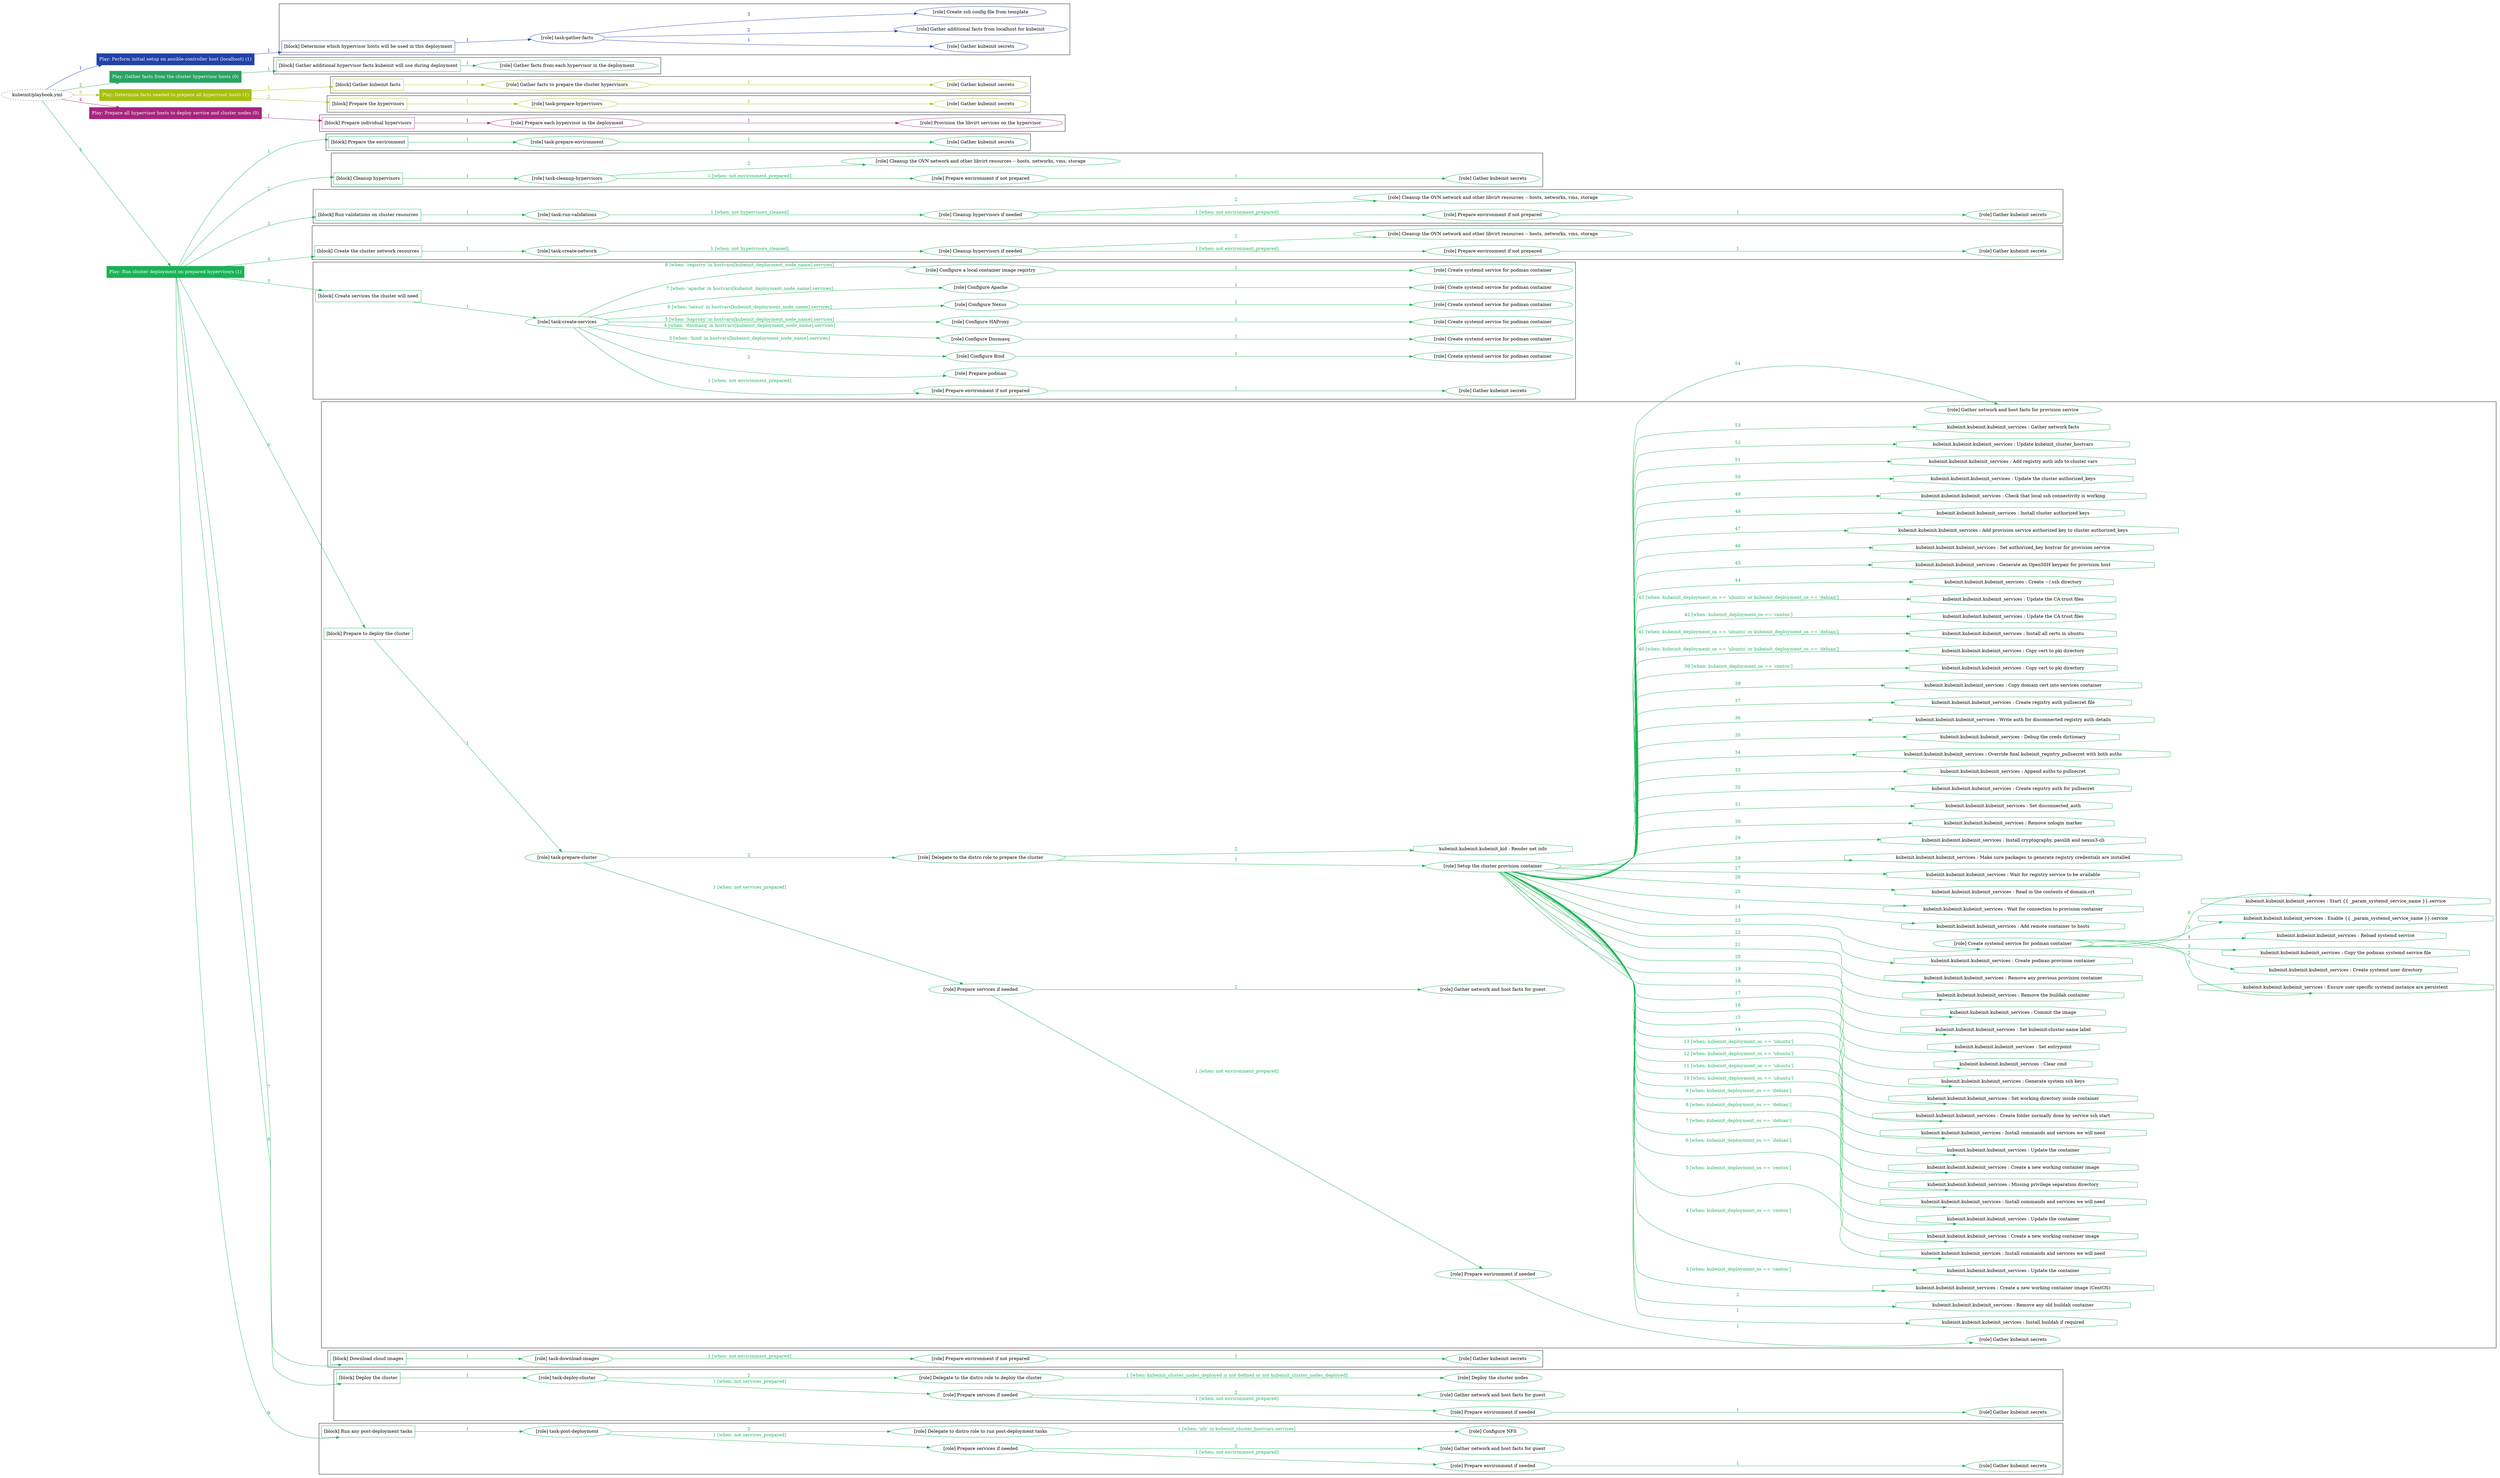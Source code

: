 digraph {
	graph [concentrate=true ordering=in rankdir=LR ratio=fill]
	edge [esep=5 sep=10]
	"kubeinit/playbook.yml" [URL="/home/runner/work/kubeinit/kubeinit/kubeinit/playbook.yml" id=playbook_18348b8c style=dotted]
	"kubeinit/playbook.yml" -> play_79f86028 [label="1 " color="#2242aa" fontcolor="#2242aa" id=edge_1b491563 labeltooltip="1 " tooltip="1 "]
	subgraph "Play: Perform initial setup on ansible-controller host (localhost) (1)" {
		play_79f86028 [label="Play: Perform initial setup on ansible-controller host (localhost) (1)" URL="/home/runner/work/kubeinit/kubeinit/kubeinit/playbook.yml" color="#2242aa" fontcolor="#ffffff" id=play_79f86028 shape=box style=filled tooltip=localhost]
		play_79f86028 -> block_c1b39274 [label=1 color="#2242aa" fontcolor="#2242aa" id=edge_611d6fa2 labeltooltip=1 tooltip=1]
		subgraph cluster_block_c1b39274 {
			block_c1b39274 [label="[block] Determine which hypervisor hosts will be used in this deployment" URL="/home/runner/work/kubeinit/kubeinit/kubeinit/playbook.yml" color="#2242aa" id=block_c1b39274 labeltooltip="Determine which hypervisor hosts will be used in this deployment" shape=box tooltip="Determine which hypervisor hosts will be used in this deployment"]
			block_c1b39274 -> role_ae30a9fe [label="1 " color="#2242aa" fontcolor="#2242aa" id=edge_f299986a labeltooltip="1 " tooltip="1 "]
			subgraph "task-gather-facts" {
				role_ae30a9fe [label="[role] task-gather-facts" URL="/home/runner/work/kubeinit/kubeinit/kubeinit/playbook.yml" color="#2242aa" id=role_ae30a9fe tooltip="task-gather-facts"]
				role_ae30a9fe -> role_54dad6fa [label="1 " color="#2242aa" fontcolor="#2242aa" id=edge_c1237159 labeltooltip="1 " tooltip="1 "]
				subgraph "Gather kubeinit secrets" {
					role_54dad6fa [label="[role] Gather kubeinit secrets" URL="/home/runner/.ansible/collections/ansible_collections/kubeinit/kubeinit/roles/kubeinit_prepare/tasks/build_hypervisors_group.yml" color="#2242aa" id=role_54dad6fa tooltip="Gather kubeinit secrets"]
				}
				role_ae30a9fe -> role_08b4a844 [label="2 " color="#2242aa" fontcolor="#2242aa" id=edge_cd7fb3e5 labeltooltip="2 " tooltip="2 "]
				subgraph "Gather additional facts from localhost for kubeinit" {
					role_08b4a844 [label="[role] Gather additional facts from localhost for kubeinit" URL="/home/runner/.ansible/collections/ansible_collections/kubeinit/kubeinit/roles/kubeinit_prepare/tasks/build_hypervisors_group.yml" color="#2242aa" id=role_08b4a844 tooltip="Gather additional facts from localhost for kubeinit"]
				}
				role_ae30a9fe -> role_e75253f2 [label="3 " color="#2242aa" fontcolor="#2242aa" id=edge_c3d036d1 labeltooltip="3 " tooltip="3 "]
				subgraph "Create ssh config file from template" {
					role_e75253f2 [label="[role] Create ssh config file from template" URL="/home/runner/.ansible/collections/ansible_collections/kubeinit/kubeinit/roles/kubeinit_prepare/tasks/build_hypervisors_group.yml" color="#2242aa" id=role_e75253f2 tooltip="Create ssh config file from template"]
				}
			}
		}
	}
	"kubeinit/playbook.yml" -> play_db574140 [label="2 " color="#2aa264" fontcolor="#2aa264" id=edge_cc64c570 labeltooltip="2 " tooltip="2 "]
	subgraph "Play: Gather facts from the cluster hypervisor hosts (0)" {
		play_db574140 [label="Play: Gather facts from the cluster hypervisor hosts (0)" URL="/home/runner/work/kubeinit/kubeinit/kubeinit/playbook.yml" color="#2aa264" fontcolor="#ffffff" id=play_db574140 shape=box style=filled tooltip="Play: Gather facts from the cluster hypervisor hosts (0)"]
		play_db574140 -> block_c66add74 [label=1 color="#2aa264" fontcolor="#2aa264" id=edge_1e9f8424 labeltooltip=1 tooltip=1]
		subgraph cluster_block_c66add74 {
			block_c66add74 [label="[block] Gather additional hypervisor facts kubeinit will use during deployment" URL="/home/runner/work/kubeinit/kubeinit/kubeinit/playbook.yml" color="#2aa264" id=block_c66add74 labeltooltip="Gather additional hypervisor facts kubeinit will use during deployment" shape=box tooltip="Gather additional hypervisor facts kubeinit will use during deployment"]
			block_c66add74 -> role_909bbb0c [label="1 " color="#2aa264" fontcolor="#2aa264" id=edge_2b87e719 labeltooltip="1 " tooltip="1 "]
			subgraph "Gather facts from each hypervisor in the deployment" {
				role_909bbb0c [label="[role] Gather facts from each hypervisor in the deployment" URL="/home/runner/work/kubeinit/kubeinit/kubeinit/playbook.yml" color="#2aa264" id=role_909bbb0c tooltip="Gather facts from each hypervisor in the deployment"]
			}
		}
	}
	"kubeinit/playbook.yml" -> play_5a8e3bb0 [label="3 " color="#a7c00c" fontcolor="#a7c00c" id=edge_bacad8db labeltooltip="3 " tooltip="3 "]
	subgraph "Play: Determine facts needed to prepare all hypervisor hosts (1)" {
		play_5a8e3bb0 [label="Play: Determine facts needed to prepare all hypervisor hosts (1)" URL="/home/runner/work/kubeinit/kubeinit/kubeinit/playbook.yml" color="#a7c00c" fontcolor="#ffffff" id=play_5a8e3bb0 shape=box style=filled tooltip=localhost]
		play_5a8e3bb0 -> block_fa80211e [label=1 color="#a7c00c" fontcolor="#a7c00c" id=edge_b99452ba labeltooltip=1 tooltip=1]
		subgraph cluster_block_fa80211e {
			block_fa80211e [label="[block] Gather kubeinit facts" URL="/home/runner/work/kubeinit/kubeinit/kubeinit/playbook.yml" color="#a7c00c" id=block_fa80211e labeltooltip="Gather kubeinit facts" shape=box tooltip="Gather kubeinit facts"]
			block_fa80211e -> role_058e7884 [label="1 " color="#a7c00c" fontcolor="#a7c00c" id=edge_66b7e35a labeltooltip="1 " tooltip="1 "]
			subgraph "Gather facts to prepare the cluster hypervisors" {
				role_058e7884 [label="[role] Gather facts to prepare the cluster hypervisors" URL="/home/runner/work/kubeinit/kubeinit/kubeinit/playbook.yml" color="#a7c00c" id=role_058e7884 tooltip="Gather facts to prepare the cluster hypervisors"]
				role_058e7884 -> role_6ff3bb5a [label="1 " color="#a7c00c" fontcolor="#a7c00c" id=edge_8a54864c labeltooltip="1 " tooltip="1 "]
				subgraph "Gather kubeinit secrets" {
					role_6ff3bb5a [label="[role] Gather kubeinit secrets" URL="/home/runner/.ansible/collections/ansible_collections/kubeinit/kubeinit/roles/kubeinit_prepare/tasks/gather_kubeinit_facts.yml" color="#a7c00c" id=role_6ff3bb5a tooltip="Gather kubeinit secrets"]
				}
			}
		}
		play_5a8e3bb0 -> block_59dd3a3b [label=2 color="#a7c00c" fontcolor="#a7c00c" id=edge_b396ccda labeltooltip=2 tooltip=2]
		subgraph cluster_block_59dd3a3b {
			block_59dd3a3b [label="[block] Prepare the hypervisors" URL="/home/runner/work/kubeinit/kubeinit/kubeinit/playbook.yml" color="#a7c00c" id=block_59dd3a3b labeltooltip="Prepare the hypervisors" shape=box tooltip="Prepare the hypervisors"]
			block_59dd3a3b -> role_348721e5 [label="1 " color="#a7c00c" fontcolor="#a7c00c" id=edge_8a221f31 labeltooltip="1 " tooltip="1 "]
			subgraph "task-prepare-hypervisors" {
				role_348721e5 [label="[role] task-prepare-hypervisors" URL="/home/runner/work/kubeinit/kubeinit/kubeinit/playbook.yml" color="#a7c00c" id=role_348721e5 tooltip="task-prepare-hypervisors"]
				role_348721e5 -> role_62202720 [label="1 " color="#a7c00c" fontcolor="#a7c00c" id=edge_6a2de062 labeltooltip="1 " tooltip="1 "]
				subgraph "Gather kubeinit secrets" {
					role_62202720 [label="[role] Gather kubeinit secrets" URL="/home/runner/.ansible/collections/ansible_collections/kubeinit/kubeinit/roles/kubeinit_prepare/tasks/gather_kubeinit_facts.yml" color="#a7c00c" id=role_62202720 tooltip="Gather kubeinit secrets"]
				}
			}
		}
	}
	"kubeinit/playbook.yml" -> play_15231d66 [label="4 " color="#a7257d" fontcolor="#a7257d" id=edge_46447705 labeltooltip="4 " tooltip="4 "]
	subgraph "Play: Prepare all hypervisor hosts to deploy service and cluster nodes (0)" {
		play_15231d66 [label="Play: Prepare all hypervisor hosts to deploy service and cluster nodes (0)" URL="/home/runner/work/kubeinit/kubeinit/kubeinit/playbook.yml" color="#a7257d" fontcolor="#ffffff" id=play_15231d66 shape=box style=filled tooltip="Play: Prepare all hypervisor hosts to deploy service and cluster nodes (0)"]
		play_15231d66 -> block_ec389866 [label=1 color="#a7257d" fontcolor="#a7257d" id=edge_9e629c0e labeltooltip=1 tooltip=1]
		subgraph cluster_block_ec389866 {
			block_ec389866 [label="[block] Prepare individual hypervisors" URL="/home/runner/work/kubeinit/kubeinit/kubeinit/playbook.yml" color="#a7257d" id=block_ec389866 labeltooltip="Prepare individual hypervisors" shape=box tooltip="Prepare individual hypervisors"]
			block_ec389866 -> role_c790111d [label="1 " color="#a7257d" fontcolor="#a7257d" id=edge_1a383c92 labeltooltip="1 " tooltip="1 "]
			subgraph "Prepare each hypervisor in the deployment" {
				role_c790111d [label="[role] Prepare each hypervisor in the deployment" URL="/home/runner/work/kubeinit/kubeinit/kubeinit/playbook.yml" color="#a7257d" id=role_c790111d tooltip="Prepare each hypervisor in the deployment"]
				role_c790111d -> role_af934f92 [label="1 " color="#a7257d" fontcolor="#a7257d" id=edge_36ed5387 labeltooltip="1 " tooltip="1 "]
				subgraph "Provision the libvirt services on the hypervisor" {
					role_af934f92 [label="[role] Provision the libvirt services on the hypervisor" URL="/home/runner/.ansible/collections/ansible_collections/kubeinit/kubeinit/roles/kubeinit_prepare/tasks/prepare_hypervisor.yml" color="#a7257d" id=role_af934f92 tooltip="Provision the libvirt services on the hypervisor"]
				}
			}
		}
	}
	"kubeinit/playbook.yml" -> play_18ef0c46 [label="5 " color="#19b355" fontcolor="#19b355" id=edge_d354d25e labeltooltip="5 " tooltip="5 "]
	subgraph "Play: Run cluster deployment on prepared hypervisors (1)" {
		play_18ef0c46 [label="Play: Run cluster deployment on prepared hypervisors (1)" URL="/home/runner/work/kubeinit/kubeinit/kubeinit/playbook.yml" color="#19b355" fontcolor="#ffffff" id=play_18ef0c46 shape=box style=filled tooltip=localhost]
		play_18ef0c46 -> block_8b811663 [label=1 color="#19b355" fontcolor="#19b355" id=edge_5eab706f labeltooltip=1 tooltip=1]
		subgraph cluster_block_8b811663 {
			block_8b811663 [label="[block] Prepare the environment" URL="/home/runner/work/kubeinit/kubeinit/kubeinit/playbook.yml" color="#19b355" id=block_8b811663 labeltooltip="Prepare the environment" shape=box tooltip="Prepare the environment"]
			block_8b811663 -> role_660a8204 [label="1 " color="#19b355" fontcolor="#19b355" id=edge_2bceddaa labeltooltip="1 " tooltip="1 "]
			subgraph "task-prepare-environment" {
				role_660a8204 [label="[role] task-prepare-environment" URL="/home/runner/work/kubeinit/kubeinit/kubeinit/playbook.yml" color="#19b355" id=role_660a8204 tooltip="task-prepare-environment"]
				role_660a8204 -> role_94155169 [label="1 " color="#19b355" fontcolor="#19b355" id=edge_f5d50595 labeltooltip="1 " tooltip="1 "]
				subgraph "Gather kubeinit secrets" {
					role_94155169 [label="[role] Gather kubeinit secrets" URL="/home/runner/.ansible/collections/ansible_collections/kubeinit/kubeinit/roles/kubeinit_prepare/tasks/gather_kubeinit_facts.yml" color="#19b355" id=role_94155169 tooltip="Gather kubeinit secrets"]
				}
			}
		}
		play_18ef0c46 -> block_4f4c3885 [label=2 color="#19b355" fontcolor="#19b355" id=edge_b1e4ffdd labeltooltip=2 tooltip=2]
		subgraph cluster_block_4f4c3885 {
			block_4f4c3885 [label="[block] Cleanup hypervisors" URL="/home/runner/work/kubeinit/kubeinit/kubeinit/playbook.yml" color="#19b355" id=block_4f4c3885 labeltooltip="Cleanup hypervisors" shape=box tooltip="Cleanup hypervisors"]
			block_4f4c3885 -> role_6a699d68 [label="1 " color="#19b355" fontcolor="#19b355" id=edge_ca037c69 labeltooltip="1 " tooltip="1 "]
			subgraph "task-cleanup-hypervisors" {
				role_6a699d68 [label="[role] task-cleanup-hypervisors" URL="/home/runner/work/kubeinit/kubeinit/kubeinit/playbook.yml" color="#19b355" id=role_6a699d68 tooltip="task-cleanup-hypervisors"]
				role_6a699d68 -> role_10a2fe0f [label="1 [when: not environment_prepared]" color="#19b355" fontcolor="#19b355" id=edge_720fddfe labeltooltip="1 [when: not environment_prepared]" tooltip="1 [when: not environment_prepared]"]
				subgraph "Prepare environment if not prepared" {
					role_10a2fe0f [label="[role] Prepare environment if not prepared" URL="/home/runner/.ansible/collections/ansible_collections/kubeinit/kubeinit/roles/kubeinit_prepare/tasks/cleanup_hypervisors.yml" color="#19b355" id=role_10a2fe0f tooltip="Prepare environment if not prepared"]
					role_10a2fe0f -> role_82c53aa7 [label="1 " color="#19b355" fontcolor="#19b355" id=edge_e2435cc7 labeltooltip="1 " tooltip="1 "]
					subgraph "Gather kubeinit secrets" {
						role_82c53aa7 [label="[role] Gather kubeinit secrets" URL="/home/runner/.ansible/collections/ansible_collections/kubeinit/kubeinit/roles/kubeinit_prepare/tasks/gather_kubeinit_facts.yml" color="#19b355" id=role_82c53aa7 tooltip="Gather kubeinit secrets"]
					}
				}
				role_6a699d68 -> role_4f21d84a [label="2 " color="#19b355" fontcolor="#19b355" id=edge_c9e85cb0 labeltooltip="2 " tooltip="2 "]
				subgraph "Cleanup the OVN network and other libvirt resources -- hosts, networks, vms, storage" {
					role_4f21d84a [label="[role] Cleanup the OVN network and other libvirt resources -- hosts, networks, vms, storage" URL="/home/runner/.ansible/collections/ansible_collections/kubeinit/kubeinit/roles/kubeinit_prepare/tasks/cleanup_hypervisors.yml" color="#19b355" id=role_4f21d84a tooltip="Cleanup the OVN network and other libvirt resources -- hosts, networks, vms, storage"]
				}
			}
		}
		play_18ef0c46 -> block_abd58996 [label=3 color="#19b355" fontcolor="#19b355" id=edge_e60eb929 labeltooltip=3 tooltip=3]
		subgraph cluster_block_abd58996 {
			block_abd58996 [label="[block] Run validations on cluster resources" URL="/home/runner/work/kubeinit/kubeinit/kubeinit/playbook.yml" color="#19b355" id=block_abd58996 labeltooltip="Run validations on cluster resources" shape=box tooltip="Run validations on cluster resources"]
			block_abd58996 -> role_83dd8ffc [label="1 " color="#19b355" fontcolor="#19b355" id=edge_dec97c39 labeltooltip="1 " tooltip="1 "]
			subgraph "task-run-validations" {
				role_83dd8ffc [label="[role] task-run-validations" URL="/home/runner/work/kubeinit/kubeinit/kubeinit/playbook.yml" color="#19b355" id=role_83dd8ffc tooltip="task-run-validations"]
				role_83dd8ffc -> role_705176bd [label="1 [when: not hypervisors_cleaned]" color="#19b355" fontcolor="#19b355" id=edge_f85630b3 labeltooltip="1 [when: not hypervisors_cleaned]" tooltip="1 [when: not hypervisors_cleaned]"]
				subgraph "Cleanup hypervisors if needed" {
					role_705176bd [label="[role] Cleanup hypervisors if needed" URL="/home/runner/.ansible/collections/ansible_collections/kubeinit/kubeinit/roles/kubeinit_validations/tasks/main.yml" color="#19b355" id=role_705176bd tooltip="Cleanup hypervisors if needed"]
					role_705176bd -> role_f5c4d929 [label="1 [when: not environment_prepared]" color="#19b355" fontcolor="#19b355" id=edge_be1170ae labeltooltip="1 [when: not environment_prepared]" tooltip="1 [when: not environment_prepared]"]
					subgraph "Prepare environment if not prepared" {
						role_f5c4d929 [label="[role] Prepare environment if not prepared" URL="/home/runner/.ansible/collections/ansible_collections/kubeinit/kubeinit/roles/kubeinit_prepare/tasks/cleanup_hypervisors.yml" color="#19b355" id=role_f5c4d929 tooltip="Prepare environment if not prepared"]
						role_f5c4d929 -> role_8a440bbf [label="1 " color="#19b355" fontcolor="#19b355" id=edge_2ec34f5c labeltooltip="1 " tooltip="1 "]
						subgraph "Gather kubeinit secrets" {
							role_8a440bbf [label="[role] Gather kubeinit secrets" URL="/home/runner/.ansible/collections/ansible_collections/kubeinit/kubeinit/roles/kubeinit_prepare/tasks/gather_kubeinit_facts.yml" color="#19b355" id=role_8a440bbf tooltip="Gather kubeinit secrets"]
						}
					}
					role_705176bd -> role_e18ef577 [label="2 " color="#19b355" fontcolor="#19b355" id=edge_e4fa47d4 labeltooltip="2 " tooltip="2 "]
					subgraph "Cleanup the OVN network and other libvirt resources -- hosts, networks, vms, storage" {
						role_e18ef577 [label="[role] Cleanup the OVN network and other libvirt resources -- hosts, networks, vms, storage" URL="/home/runner/.ansible/collections/ansible_collections/kubeinit/kubeinit/roles/kubeinit_prepare/tasks/cleanup_hypervisors.yml" color="#19b355" id=role_e18ef577 tooltip="Cleanup the OVN network and other libvirt resources -- hosts, networks, vms, storage"]
					}
				}
			}
		}
		play_18ef0c46 -> block_f65435d8 [label=4 color="#19b355" fontcolor="#19b355" id=edge_83af56ea labeltooltip=4 tooltip=4]
		subgraph cluster_block_f65435d8 {
			block_f65435d8 [label="[block] Create the cluster network resources" URL="/home/runner/work/kubeinit/kubeinit/kubeinit/playbook.yml" color="#19b355" id=block_f65435d8 labeltooltip="Create the cluster network resources" shape=box tooltip="Create the cluster network resources"]
			block_f65435d8 -> role_229ec396 [label="1 " color="#19b355" fontcolor="#19b355" id=edge_e2613dd4 labeltooltip="1 " tooltip="1 "]
			subgraph "task-create-network" {
				role_229ec396 [label="[role] task-create-network" URL="/home/runner/work/kubeinit/kubeinit/kubeinit/playbook.yml" color="#19b355" id=role_229ec396 tooltip="task-create-network"]
				role_229ec396 -> role_7cf7500d [label="1 [when: not hypervisors_cleaned]" color="#19b355" fontcolor="#19b355" id=edge_b9724f93 labeltooltip="1 [when: not hypervisors_cleaned]" tooltip="1 [when: not hypervisors_cleaned]"]
				subgraph "Cleanup hypervisors if needed" {
					role_7cf7500d [label="[role] Cleanup hypervisors if needed" URL="/home/runner/.ansible/collections/ansible_collections/kubeinit/kubeinit/roles/kubeinit_libvirt/tasks/create_network.yml" color="#19b355" id=role_7cf7500d tooltip="Cleanup hypervisors if needed"]
					role_7cf7500d -> role_60c00cf7 [label="1 [when: not environment_prepared]" color="#19b355" fontcolor="#19b355" id=edge_000d35d8 labeltooltip="1 [when: not environment_prepared]" tooltip="1 [when: not environment_prepared]"]
					subgraph "Prepare environment if not prepared" {
						role_60c00cf7 [label="[role] Prepare environment if not prepared" URL="/home/runner/.ansible/collections/ansible_collections/kubeinit/kubeinit/roles/kubeinit_prepare/tasks/cleanup_hypervisors.yml" color="#19b355" id=role_60c00cf7 tooltip="Prepare environment if not prepared"]
						role_60c00cf7 -> role_37a276d3 [label="1 " color="#19b355" fontcolor="#19b355" id=edge_71509bb8 labeltooltip="1 " tooltip="1 "]
						subgraph "Gather kubeinit secrets" {
							role_37a276d3 [label="[role] Gather kubeinit secrets" URL="/home/runner/.ansible/collections/ansible_collections/kubeinit/kubeinit/roles/kubeinit_prepare/tasks/gather_kubeinit_facts.yml" color="#19b355" id=role_37a276d3 tooltip="Gather kubeinit secrets"]
						}
					}
					role_7cf7500d -> role_4637e960 [label="2 " color="#19b355" fontcolor="#19b355" id=edge_733c585e labeltooltip="2 " tooltip="2 "]
					subgraph "Cleanup the OVN network and other libvirt resources -- hosts, networks, vms, storage" {
						role_4637e960 [label="[role] Cleanup the OVN network and other libvirt resources -- hosts, networks, vms, storage" URL="/home/runner/.ansible/collections/ansible_collections/kubeinit/kubeinit/roles/kubeinit_prepare/tasks/cleanup_hypervisors.yml" color="#19b355" id=role_4637e960 tooltip="Cleanup the OVN network and other libvirt resources -- hosts, networks, vms, storage"]
					}
				}
			}
		}
		play_18ef0c46 -> block_0a280fbe [label=5 color="#19b355" fontcolor="#19b355" id=edge_5ba87a08 labeltooltip=5 tooltip=5]
		subgraph cluster_block_0a280fbe {
			block_0a280fbe [label="[block] Create services the cluster will need" URL="/home/runner/work/kubeinit/kubeinit/kubeinit/playbook.yml" color="#19b355" id=block_0a280fbe labeltooltip="Create services the cluster will need" shape=box tooltip="Create services the cluster will need"]
			block_0a280fbe -> role_1b3f8aa1 [label="1 " color="#19b355" fontcolor="#19b355" id=edge_d5f28a3e labeltooltip="1 " tooltip="1 "]
			subgraph "task-create-services" {
				role_1b3f8aa1 [label="[role] task-create-services" URL="/home/runner/work/kubeinit/kubeinit/kubeinit/playbook.yml" color="#19b355" id=role_1b3f8aa1 tooltip="task-create-services"]
				role_1b3f8aa1 -> role_a5e9e97a [label="1 [when: not environment_prepared]" color="#19b355" fontcolor="#19b355" id=edge_d97eefbf labeltooltip="1 [when: not environment_prepared]" tooltip="1 [when: not environment_prepared]"]
				subgraph "Prepare environment if not prepared" {
					role_a5e9e97a [label="[role] Prepare environment if not prepared" URL="/home/runner/.ansible/collections/ansible_collections/kubeinit/kubeinit/roles/kubeinit_services/tasks/main.yml" color="#19b355" id=role_a5e9e97a tooltip="Prepare environment if not prepared"]
					role_a5e9e97a -> role_ffb58295 [label="1 " color="#19b355" fontcolor="#19b355" id=edge_1f82cae5 labeltooltip="1 " tooltip="1 "]
					subgraph "Gather kubeinit secrets" {
						role_ffb58295 [label="[role] Gather kubeinit secrets" URL="/home/runner/.ansible/collections/ansible_collections/kubeinit/kubeinit/roles/kubeinit_prepare/tasks/gather_kubeinit_facts.yml" color="#19b355" id=role_ffb58295 tooltip="Gather kubeinit secrets"]
					}
				}
				role_1b3f8aa1 -> role_d0f40e9b [label="2 " color="#19b355" fontcolor="#19b355" id=edge_28eb09a5 labeltooltip="2 " tooltip="2 "]
				subgraph "Prepare podman" {
					role_d0f40e9b [label="[role] Prepare podman" URL="/home/runner/.ansible/collections/ansible_collections/kubeinit/kubeinit/roles/kubeinit_services/tasks/00_create_service_pod.yml" color="#19b355" id=role_d0f40e9b tooltip="Prepare podman"]
				}
				role_1b3f8aa1 -> role_4bbe8aa6 [label="3 [when: 'bind' in hostvars[kubeinit_deployment_node_name].services]" color="#19b355" fontcolor="#19b355" id=edge_f4b13f5b labeltooltip="3 [when: 'bind' in hostvars[kubeinit_deployment_node_name].services]" tooltip="3 [when: 'bind' in hostvars[kubeinit_deployment_node_name].services]"]
				subgraph "Configure Bind" {
					role_4bbe8aa6 [label="[role] Configure Bind" URL="/home/runner/.ansible/collections/ansible_collections/kubeinit/kubeinit/roles/kubeinit_services/tasks/start_services_containers.yml" color="#19b355" id=role_4bbe8aa6 tooltip="Configure Bind"]
					role_4bbe8aa6 -> role_d6bb7628 [label="1 " color="#19b355" fontcolor="#19b355" id=edge_e64041e2 labeltooltip="1 " tooltip="1 "]
					subgraph "Create systemd service for podman container" {
						role_d6bb7628 [label="[role] Create systemd service for podman container" URL="/home/runner/.ansible/collections/ansible_collections/kubeinit/kubeinit/roles/kubeinit_bind/tasks/main.yml" color="#19b355" id=role_d6bb7628 tooltip="Create systemd service for podman container"]
					}
				}
				role_1b3f8aa1 -> role_7b3bf5ef [label="4 [when: 'dnsmasq' in hostvars[kubeinit_deployment_node_name].services]" color="#19b355" fontcolor="#19b355" id=edge_ec18f1f9 labeltooltip="4 [when: 'dnsmasq' in hostvars[kubeinit_deployment_node_name].services]" tooltip="4 [when: 'dnsmasq' in hostvars[kubeinit_deployment_node_name].services]"]
				subgraph "Configure Dnsmasq" {
					role_7b3bf5ef [label="[role] Configure Dnsmasq" URL="/home/runner/.ansible/collections/ansible_collections/kubeinit/kubeinit/roles/kubeinit_services/tasks/start_services_containers.yml" color="#19b355" id=role_7b3bf5ef tooltip="Configure Dnsmasq"]
					role_7b3bf5ef -> role_aaf09ebd [label="1 " color="#19b355" fontcolor="#19b355" id=edge_0be017c3 labeltooltip="1 " tooltip="1 "]
					subgraph "Create systemd service for podman container" {
						role_aaf09ebd [label="[role] Create systemd service for podman container" URL="/home/runner/.ansible/collections/ansible_collections/kubeinit/kubeinit/roles/kubeinit_dnsmasq/tasks/main.yml" color="#19b355" id=role_aaf09ebd tooltip="Create systemd service for podman container"]
					}
				}
				role_1b3f8aa1 -> role_1ddfd0da [label="5 [when: 'haproxy' in hostvars[kubeinit_deployment_node_name].services]" color="#19b355" fontcolor="#19b355" id=edge_94a90dce labeltooltip="5 [when: 'haproxy' in hostvars[kubeinit_deployment_node_name].services]" tooltip="5 [when: 'haproxy' in hostvars[kubeinit_deployment_node_name].services]"]
				subgraph "Configure HAProxy" {
					role_1ddfd0da [label="[role] Configure HAProxy" URL="/home/runner/.ansible/collections/ansible_collections/kubeinit/kubeinit/roles/kubeinit_services/tasks/start_services_containers.yml" color="#19b355" id=role_1ddfd0da tooltip="Configure HAProxy"]
					role_1ddfd0da -> role_2050f4cc [label="1 " color="#19b355" fontcolor="#19b355" id=edge_3057e0c2 labeltooltip="1 " tooltip="1 "]
					subgraph "Create systemd service for podman container" {
						role_2050f4cc [label="[role] Create systemd service for podman container" URL="/home/runner/.ansible/collections/ansible_collections/kubeinit/kubeinit/roles/kubeinit_haproxy/tasks/main.yml" color="#19b355" id=role_2050f4cc tooltip="Create systemd service for podman container"]
					}
				}
				role_1b3f8aa1 -> role_886bb42b [label="6 [when: 'nexus' in hostvars[kubeinit_deployment_node_name].services]" color="#19b355" fontcolor="#19b355" id=edge_39e4b333 labeltooltip="6 [when: 'nexus' in hostvars[kubeinit_deployment_node_name].services]" tooltip="6 [when: 'nexus' in hostvars[kubeinit_deployment_node_name].services]"]
				subgraph "Configure Nexus" {
					role_886bb42b [label="[role] Configure Nexus" URL="/home/runner/.ansible/collections/ansible_collections/kubeinit/kubeinit/roles/kubeinit_services/tasks/start_services_containers.yml" color="#19b355" id=role_886bb42b tooltip="Configure Nexus"]
					role_886bb42b -> role_6eaf5835 [label="1 " color="#19b355" fontcolor="#19b355" id=edge_ac44d682 labeltooltip="1 " tooltip="1 "]
					subgraph "Create systemd service for podman container" {
						role_6eaf5835 [label="[role] Create systemd service for podman container" URL="/home/runner/.ansible/collections/ansible_collections/kubeinit/kubeinit/roles/kubeinit_nexus/tasks/main.yml" color="#19b355" id=role_6eaf5835 tooltip="Create systemd service for podman container"]
					}
				}
				role_1b3f8aa1 -> role_7fa822ae [label="7 [when: 'apache' in hostvars[kubeinit_deployment_node_name].services]" color="#19b355" fontcolor="#19b355" id=edge_18f10112 labeltooltip="7 [when: 'apache' in hostvars[kubeinit_deployment_node_name].services]" tooltip="7 [when: 'apache' in hostvars[kubeinit_deployment_node_name].services]"]
				subgraph "Configure Apache" {
					role_7fa822ae [label="[role] Configure Apache" URL="/home/runner/.ansible/collections/ansible_collections/kubeinit/kubeinit/roles/kubeinit_services/tasks/start_services_containers.yml" color="#19b355" id=role_7fa822ae tooltip="Configure Apache"]
					role_7fa822ae -> role_05dafb0f [label="1 " color="#19b355" fontcolor="#19b355" id=edge_59bb16e9 labeltooltip="1 " tooltip="1 "]
					subgraph "Create systemd service for podman container" {
						role_05dafb0f [label="[role] Create systemd service for podman container" URL="/home/runner/.ansible/collections/ansible_collections/kubeinit/kubeinit/roles/kubeinit_apache/tasks/main.yml" color="#19b355" id=role_05dafb0f tooltip="Create systemd service for podman container"]
					}
				}
				role_1b3f8aa1 -> role_a2915c29 [label="8 [when: 'registry' in hostvars[kubeinit_deployment_node_name].services]" color="#19b355" fontcolor="#19b355" id=edge_d5fe23fe labeltooltip="8 [when: 'registry' in hostvars[kubeinit_deployment_node_name].services]" tooltip="8 [when: 'registry' in hostvars[kubeinit_deployment_node_name].services]"]
				subgraph "Configure a local container image registry" {
					role_a2915c29 [label="[role] Configure a local container image registry" URL="/home/runner/.ansible/collections/ansible_collections/kubeinit/kubeinit/roles/kubeinit_services/tasks/start_services_containers.yml" color="#19b355" id=role_a2915c29 tooltip="Configure a local container image registry"]
					role_a2915c29 -> role_ea5f5e07 [label="1 " color="#19b355" fontcolor="#19b355" id=edge_668c611b labeltooltip="1 " tooltip="1 "]
					subgraph "Create systemd service for podman container" {
						role_ea5f5e07 [label="[role] Create systemd service for podman container" URL="/home/runner/.ansible/collections/ansible_collections/kubeinit/kubeinit/roles/kubeinit_registry/tasks/main.yml" color="#19b355" id=role_ea5f5e07 tooltip="Create systemd service for podman container"]
					}
				}
			}
		}
		play_18ef0c46 -> block_52b220c5 [label=6 color="#19b355" fontcolor="#19b355" id=edge_502151be labeltooltip=6 tooltip=6]
		subgraph cluster_block_52b220c5 {
			block_52b220c5 [label="[block] Prepare to deploy the cluster" URL="/home/runner/work/kubeinit/kubeinit/kubeinit/playbook.yml" color="#19b355" id=block_52b220c5 labeltooltip="Prepare to deploy the cluster" shape=box tooltip="Prepare to deploy the cluster"]
			block_52b220c5 -> role_f4e56ac6 [label="1 " color="#19b355" fontcolor="#19b355" id=edge_ef375e53 labeltooltip="1 " tooltip="1 "]
			subgraph "task-prepare-cluster" {
				role_f4e56ac6 [label="[role] task-prepare-cluster" URL="/home/runner/work/kubeinit/kubeinit/kubeinit/playbook.yml" color="#19b355" id=role_f4e56ac6 tooltip="task-prepare-cluster"]
				role_f4e56ac6 -> role_37ce22f2 [label="1 [when: not services_prepared]" color="#19b355" fontcolor="#19b355" id=edge_44abf6b8 labeltooltip="1 [when: not services_prepared]" tooltip="1 [when: not services_prepared]"]
				subgraph "Prepare services if needed" {
					role_37ce22f2 [label="[role] Prepare services if needed" URL="/home/runner/.ansible/collections/ansible_collections/kubeinit/kubeinit/roles/kubeinit_prepare/tasks/prepare_cluster.yml" color="#19b355" id=role_37ce22f2 tooltip="Prepare services if needed"]
					role_37ce22f2 -> role_fded3aa9 [label="1 [when: not environment_prepared]" color="#19b355" fontcolor="#19b355" id=edge_b5079f85 labeltooltip="1 [when: not environment_prepared]" tooltip="1 [when: not environment_prepared]"]
					subgraph "Prepare environment if needed" {
						role_fded3aa9 [label="[role] Prepare environment if needed" URL="/home/runner/.ansible/collections/ansible_collections/kubeinit/kubeinit/roles/kubeinit_services/tasks/prepare_services.yml" color="#19b355" id=role_fded3aa9 tooltip="Prepare environment if needed"]
						role_fded3aa9 -> role_a128414b [label="1 " color="#19b355" fontcolor="#19b355" id=edge_1b898a73 labeltooltip="1 " tooltip="1 "]
						subgraph "Gather kubeinit secrets" {
							role_a128414b [label="[role] Gather kubeinit secrets" URL="/home/runner/.ansible/collections/ansible_collections/kubeinit/kubeinit/roles/kubeinit_prepare/tasks/gather_kubeinit_facts.yml" color="#19b355" id=role_a128414b tooltip="Gather kubeinit secrets"]
						}
					}
					role_37ce22f2 -> role_b657b867 [label="2 " color="#19b355" fontcolor="#19b355" id=edge_0b720add labeltooltip="2 " tooltip="2 "]
					subgraph "Gather network and host facts for guest" {
						role_b657b867 [label="[role] Gather network and host facts for guest" URL="/home/runner/.ansible/collections/ansible_collections/kubeinit/kubeinit/roles/kubeinit_services/tasks/prepare_services.yml" color="#19b355" id=role_b657b867 tooltip="Gather network and host facts for guest"]
					}
				}
				role_f4e56ac6 -> role_91773553 [label="2 " color="#19b355" fontcolor="#19b355" id=edge_0b7ddca2 labeltooltip="2 " tooltip="2 "]
				subgraph "Delegate to the distro role to prepare the cluster" {
					role_91773553 [label="[role] Delegate to the distro role to prepare the cluster" URL="/home/runner/.ansible/collections/ansible_collections/kubeinit/kubeinit/roles/kubeinit_prepare/tasks/prepare_cluster.yml" color="#19b355" id=role_91773553 tooltip="Delegate to the distro role to prepare the cluster"]
					role_91773553 -> role_8928cde1 [label="1 " color="#19b355" fontcolor="#19b355" id=edge_aae0124c labeltooltip="1 " tooltip="1 "]
					subgraph "Setup the cluster provision container" {
						role_8928cde1 [label="[role] Setup the cluster provision container" URL="/home/runner/.ansible/collections/ansible_collections/kubeinit/kubeinit/roles/kubeinit_kid/tasks/prepare_cluster.yml" color="#19b355" id=role_8928cde1 tooltip="Setup the cluster provision container"]
						task_a0ec4744 [label="kubeinit.kubeinit.kubeinit_services : Install buildah if required" URL="/home/runner/.ansible/collections/ansible_collections/kubeinit/kubeinit/roles/kubeinit_services/tasks/create_provision_container.yml" color="#19b355" id=task_a0ec4744 shape=octagon tooltip="kubeinit.kubeinit.kubeinit_services : Install buildah if required"]
						role_8928cde1 -> task_a0ec4744 [label="1 " color="#19b355" fontcolor="#19b355" id=edge_42db1b5d labeltooltip="1 " tooltip="1 "]
						task_969bb335 [label="kubeinit.kubeinit.kubeinit_services : Remove any old buildah container" URL="/home/runner/.ansible/collections/ansible_collections/kubeinit/kubeinit/roles/kubeinit_services/tasks/create_provision_container.yml" color="#19b355" id=task_969bb335 shape=octagon tooltip="kubeinit.kubeinit.kubeinit_services : Remove any old buildah container"]
						role_8928cde1 -> task_969bb335 [label="2 " color="#19b355" fontcolor="#19b355" id=edge_a9659a58 labeltooltip="2 " tooltip="2 "]
						task_538c0722 [label="kubeinit.kubeinit.kubeinit_services : Create a new working container image (CentOS)" URL="/home/runner/.ansible/collections/ansible_collections/kubeinit/kubeinit/roles/kubeinit_services/tasks/create_provision_container.yml" color="#19b355" id=task_538c0722 shape=octagon tooltip="kubeinit.kubeinit.kubeinit_services : Create a new working container image (CentOS)"]
						role_8928cde1 -> task_538c0722 [label="3 [when: kubeinit_deployment_os == 'centos']" color="#19b355" fontcolor="#19b355" id=edge_3f8c138c labeltooltip="3 [when: kubeinit_deployment_os == 'centos']" tooltip="3 [when: kubeinit_deployment_os == 'centos']"]
						task_c83772d1 [label="kubeinit.kubeinit.kubeinit_services : Update the container" URL="/home/runner/.ansible/collections/ansible_collections/kubeinit/kubeinit/roles/kubeinit_services/tasks/create_provision_container.yml" color="#19b355" id=task_c83772d1 shape=octagon tooltip="kubeinit.kubeinit.kubeinit_services : Update the container"]
						role_8928cde1 -> task_c83772d1 [label="4 [when: kubeinit_deployment_os == 'centos']" color="#19b355" fontcolor="#19b355" id=edge_43b32caf labeltooltip="4 [when: kubeinit_deployment_os == 'centos']" tooltip="4 [when: kubeinit_deployment_os == 'centos']"]
						task_a4494e65 [label="kubeinit.kubeinit.kubeinit_services : Install commands and services we will need" URL="/home/runner/.ansible/collections/ansible_collections/kubeinit/kubeinit/roles/kubeinit_services/tasks/create_provision_container.yml" color="#19b355" id=task_a4494e65 shape=octagon tooltip="kubeinit.kubeinit.kubeinit_services : Install commands and services we will need"]
						role_8928cde1 -> task_a4494e65 [label="5 [when: kubeinit_deployment_os == 'centos']" color="#19b355" fontcolor="#19b355" id=edge_c27e01b3 labeltooltip="5 [when: kubeinit_deployment_os == 'centos']" tooltip="5 [when: kubeinit_deployment_os == 'centos']"]
						task_55458c58 [label="kubeinit.kubeinit.kubeinit_services : Create a new working container image" URL="/home/runner/.ansible/collections/ansible_collections/kubeinit/kubeinit/roles/kubeinit_services/tasks/create_provision_container.yml" color="#19b355" id=task_55458c58 shape=octagon tooltip="kubeinit.kubeinit.kubeinit_services : Create a new working container image"]
						role_8928cde1 -> task_55458c58 [label="6 [when: kubeinit_deployment_os == 'debian']" color="#19b355" fontcolor="#19b355" id=edge_eb1a3c22 labeltooltip="6 [when: kubeinit_deployment_os == 'debian']" tooltip="6 [when: kubeinit_deployment_os == 'debian']"]
						task_005d11ac [label="kubeinit.kubeinit.kubeinit_services : Update the container" URL="/home/runner/.ansible/collections/ansible_collections/kubeinit/kubeinit/roles/kubeinit_services/tasks/create_provision_container.yml" color="#19b355" id=task_005d11ac shape=octagon tooltip="kubeinit.kubeinit.kubeinit_services : Update the container"]
						role_8928cde1 -> task_005d11ac [label="7 [when: kubeinit_deployment_os == 'debian']" color="#19b355" fontcolor="#19b355" id=edge_82adaac5 labeltooltip="7 [when: kubeinit_deployment_os == 'debian']" tooltip="7 [when: kubeinit_deployment_os == 'debian']"]
						task_ebdf64e1 [label="kubeinit.kubeinit.kubeinit_services : Install commands and services we will need" URL="/home/runner/.ansible/collections/ansible_collections/kubeinit/kubeinit/roles/kubeinit_services/tasks/create_provision_container.yml" color="#19b355" id=task_ebdf64e1 shape=octagon tooltip="kubeinit.kubeinit.kubeinit_services : Install commands and services we will need"]
						role_8928cde1 -> task_ebdf64e1 [label="8 [when: kubeinit_deployment_os == 'debian']" color="#19b355" fontcolor="#19b355" id=edge_06468d2a labeltooltip="8 [when: kubeinit_deployment_os == 'debian']" tooltip="8 [when: kubeinit_deployment_os == 'debian']"]
						task_1566be71 [label="kubeinit.kubeinit.kubeinit_services : Missing privilege separation directory" URL="/home/runner/.ansible/collections/ansible_collections/kubeinit/kubeinit/roles/kubeinit_services/tasks/create_provision_container.yml" color="#19b355" id=task_1566be71 shape=octagon tooltip="kubeinit.kubeinit.kubeinit_services : Missing privilege separation directory"]
						role_8928cde1 -> task_1566be71 [label="9 [when: kubeinit_deployment_os == 'debian']" color="#19b355" fontcolor="#19b355" id=edge_1fbca1dd labeltooltip="9 [when: kubeinit_deployment_os == 'debian']" tooltip="9 [when: kubeinit_deployment_os == 'debian']"]
						task_f03e9d5b [label="kubeinit.kubeinit.kubeinit_services : Create a new working container image" URL="/home/runner/.ansible/collections/ansible_collections/kubeinit/kubeinit/roles/kubeinit_services/tasks/create_provision_container.yml" color="#19b355" id=task_f03e9d5b shape=octagon tooltip="kubeinit.kubeinit.kubeinit_services : Create a new working container image"]
						role_8928cde1 -> task_f03e9d5b [label="10 [when: kubeinit_deployment_os == 'ubuntu']" color="#19b355" fontcolor="#19b355" id=edge_af6c7f18 labeltooltip="10 [when: kubeinit_deployment_os == 'ubuntu']" tooltip="10 [when: kubeinit_deployment_os == 'ubuntu']"]
						task_69a414fd [label="kubeinit.kubeinit.kubeinit_services : Update the container" URL="/home/runner/.ansible/collections/ansible_collections/kubeinit/kubeinit/roles/kubeinit_services/tasks/create_provision_container.yml" color="#19b355" id=task_69a414fd shape=octagon tooltip="kubeinit.kubeinit.kubeinit_services : Update the container"]
						role_8928cde1 -> task_69a414fd [label="11 [when: kubeinit_deployment_os == 'ubuntu']" color="#19b355" fontcolor="#19b355" id=edge_76a57fa1 labeltooltip="11 [when: kubeinit_deployment_os == 'ubuntu']" tooltip="11 [when: kubeinit_deployment_os == 'ubuntu']"]
						task_e64f6279 [label="kubeinit.kubeinit.kubeinit_services : Install commands and services we will need" URL="/home/runner/.ansible/collections/ansible_collections/kubeinit/kubeinit/roles/kubeinit_services/tasks/create_provision_container.yml" color="#19b355" id=task_e64f6279 shape=octagon tooltip="kubeinit.kubeinit.kubeinit_services : Install commands and services we will need"]
						role_8928cde1 -> task_e64f6279 [label="12 [when: kubeinit_deployment_os == 'ubuntu']" color="#19b355" fontcolor="#19b355" id=edge_397768b8 labeltooltip="12 [when: kubeinit_deployment_os == 'ubuntu']" tooltip="12 [when: kubeinit_deployment_os == 'ubuntu']"]
						task_1e46800b [label="kubeinit.kubeinit.kubeinit_services : Create folder normally done by service ssh start" URL="/home/runner/.ansible/collections/ansible_collections/kubeinit/kubeinit/roles/kubeinit_services/tasks/create_provision_container.yml" color="#19b355" id=task_1e46800b shape=octagon tooltip="kubeinit.kubeinit.kubeinit_services : Create folder normally done by service ssh start"]
						role_8928cde1 -> task_1e46800b [label="13 [when: kubeinit_deployment_os == 'ubuntu']" color="#19b355" fontcolor="#19b355" id=edge_d6b3cf29 labeltooltip="13 [when: kubeinit_deployment_os == 'ubuntu']" tooltip="13 [when: kubeinit_deployment_os == 'ubuntu']"]
						task_582fe98a [label="kubeinit.kubeinit.kubeinit_services : Set working directory inside container" URL="/home/runner/.ansible/collections/ansible_collections/kubeinit/kubeinit/roles/kubeinit_services/tasks/create_provision_container.yml" color="#19b355" id=task_582fe98a shape=octagon tooltip="kubeinit.kubeinit.kubeinit_services : Set working directory inside container"]
						role_8928cde1 -> task_582fe98a [label="14 " color="#19b355" fontcolor="#19b355" id=edge_c0f4b23f labeltooltip="14 " tooltip="14 "]
						task_989aaf5a [label="kubeinit.kubeinit.kubeinit_services : Generate system ssh keys" URL="/home/runner/.ansible/collections/ansible_collections/kubeinit/kubeinit/roles/kubeinit_services/tasks/create_provision_container.yml" color="#19b355" id=task_989aaf5a shape=octagon tooltip="kubeinit.kubeinit.kubeinit_services : Generate system ssh keys"]
						role_8928cde1 -> task_989aaf5a [label="15 " color="#19b355" fontcolor="#19b355" id=edge_5bca3d78 labeltooltip="15 " tooltip="15 "]
						task_2373d994 [label="kubeinit.kubeinit.kubeinit_services : Clear cmd" URL="/home/runner/.ansible/collections/ansible_collections/kubeinit/kubeinit/roles/kubeinit_services/tasks/create_provision_container.yml" color="#19b355" id=task_2373d994 shape=octagon tooltip="kubeinit.kubeinit.kubeinit_services : Clear cmd"]
						role_8928cde1 -> task_2373d994 [label="16 " color="#19b355" fontcolor="#19b355" id=edge_6fad7ff3 labeltooltip="16 " tooltip="16 "]
						task_e8f1bc47 [label="kubeinit.kubeinit.kubeinit_services : Set entrypoint" URL="/home/runner/.ansible/collections/ansible_collections/kubeinit/kubeinit/roles/kubeinit_services/tasks/create_provision_container.yml" color="#19b355" id=task_e8f1bc47 shape=octagon tooltip="kubeinit.kubeinit.kubeinit_services : Set entrypoint"]
						role_8928cde1 -> task_e8f1bc47 [label="17 " color="#19b355" fontcolor="#19b355" id=edge_f7e5f1cb labeltooltip="17 " tooltip="17 "]
						task_c1b0061e [label="kubeinit.kubeinit.kubeinit_services : Set kubeinit-cluster-name label" URL="/home/runner/.ansible/collections/ansible_collections/kubeinit/kubeinit/roles/kubeinit_services/tasks/create_provision_container.yml" color="#19b355" id=task_c1b0061e shape=octagon tooltip="kubeinit.kubeinit.kubeinit_services : Set kubeinit-cluster-name label"]
						role_8928cde1 -> task_c1b0061e [label="18 " color="#19b355" fontcolor="#19b355" id=edge_af1b7ceb labeltooltip="18 " tooltip="18 "]
						task_a708c59d [label="kubeinit.kubeinit.kubeinit_services : Commit the image" URL="/home/runner/.ansible/collections/ansible_collections/kubeinit/kubeinit/roles/kubeinit_services/tasks/create_provision_container.yml" color="#19b355" id=task_a708c59d shape=octagon tooltip="kubeinit.kubeinit.kubeinit_services : Commit the image"]
						role_8928cde1 -> task_a708c59d [label="19 " color="#19b355" fontcolor="#19b355" id=edge_ff7325ae labeltooltip="19 " tooltip="19 "]
						task_e2ca62a8 [label="kubeinit.kubeinit.kubeinit_services : Remove the buildah container" URL="/home/runner/.ansible/collections/ansible_collections/kubeinit/kubeinit/roles/kubeinit_services/tasks/create_provision_container.yml" color="#19b355" id=task_e2ca62a8 shape=octagon tooltip="kubeinit.kubeinit.kubeinit_services : Remove the buildah container"]
						role_8928cde1 -> task_e2ca62a8 [label="20 " color="#19b355" fontcolor="#19b355" id=edge_be6a61b6 labeltooltip="20 " tooltip="20 "]
						task_f7660e64 [label="kubeinit.kubeinit.kubeinit_services : Remove any previous provision container" URL="/home/runner/.ansible/collections/ansible_collections/kubeinit/kubeinit/roles/kubeinit_services/tasks/create_provision_container.yml" color="#19b355" id=task_f7660e64 shape=octagon tooltip="kubeinit.kubeinit.kubeinit_services : Remove any previous provision container"]
						role_8928cde1 -> task_f7660e64 [label="21 " color="#19b355" fontcolor="#19b355" id=edge_f7db471e labeltooltip="21 " tooltip="21 "]
						task_07870b56 [label="kubeinit.kubeinit.kubeinit_services : Create podman provision container" URL="/home/runner/.ansible/collections/ansible_collections/kubeinit/kubeinit/roles/kubeinit_services/tasks/create_provision_container.yml" color="#19b355" id=task_07870b56 shape=octagon tooltip="kubeinit.kubeinit.kubeinit_services : Create podman provision container"]
						role_8928cde1 -> task_07870b56 [label="22 " color="#19b355" fontcolor="#19b355" id=edge_55c4110f labeltooltip="22 " tooltip="22 "]
						role_8928cde1 -> role_91cd4d79 [label="23 " color="#19b355" fontcolor="#19b355" id=edge_b361ccfb labeltooltip="23 " tooltip="23 "]
						subgraph "Create systemd service for podman container" {
							role_91cd4d79 [label="[role] Create systemd service for podman container" URL="/home/runner/.ansible/collections/ansible_collections/kubeinit/kubeinit/roles/kubeinit_services/tasks/create_provision_container.yml" color="#19b355" id=role_91cd4d79 tooltip="Create systemd service for podman container"]
							task_e0799484 [label="kubeinit.kubeinit.kubeinit_services : Ensure user specific systemd instance are persistent" URL="/home/runner/.ansible/collections/ansible_collections/kubeinit/kubeinit/roles/kubeinit_services/tasks/create_managed_service.yml" color="#19b355" id=task_e0799484 shape=octagon tooltip="kubeinit.kubeinit.kubeinit_services : Ensure user specific systemd instance are persistent"]
							role_91cd4d79 -> task_e0799484 [label="1 " color="#19b355" fontcolor="#19b355" id=edge_a60fdb29 labeltooltip="1 " tooltip="1 "]
							task_102fcc20 [label="kubeinit.kubeinit.kubeinit_services : Create systemd user directory" URL="/home/runner/.ansible/collections/ansible_collections/kubeinit/kubeinit/roles/kubeinit_services/tasks/create_managed_service.yml" color="#19b355" id=task_102fcc20 shape=octagon tooltip="kubeinit.kubeinit.kubeinit_services : Create systemd user directory"]
							role_91cd4d79 -> task_102fcc20 [label="2 " color="#19b355" fontcolor="#19b355" id=edge_4f03e660 labeltooltip="2 " tooltip="2 "]
							task_ddbf317a [label="kubeinit.kubeinit.kubeinit_services : Copy the podman systemd service file" URL="/home/runner/.ansible/collections/ansible_collections/kubeinit/kubeinit/roles/kubeinit_services/tasks/create_managed_service.yml" color="#19b355" id=task_ddbf317a shape=octagon tooltip="kubeinit.kubeinit.kubeinit_services : Copy the podman systemd service file"]
							role_91cd4d79 -> task_ddbf317a [label="3 " color="#19b355" fontcolor="#19b355" id=edge_d08be5c6 labeltooltip="3 " tooltip="3 "]
							task_63f60403 [label="kubeinit.kubeinit.kubeinit_services : Reload systemd service" URL="/home/runner/.ansible/collections/ansible_collections/kubeinit/kubeinit/roles/kubeinit_services/tasks/create_managed_service.yml" color="#19b355" id=task_63f60403 shape=octagon tooltip="kubeinit.kubeinit.kubeinit_services : Reload systemd service"]
							role_91cd4d79 -> task_63f60403 [label="4 " color="#19b355" fontcolor="#19b355" id=edge_10d5bc1f labeltooltip="4 " tooltip="4 "]
							task_1a14ee23 [label="kubeinit.kubeinit.kubeinit_services : Enable {{ _param_systemd_service_name }}.service" URL="/home/runner/.ansible/collections/ansible_collections/kubeinit/kubeinit/roles/kubeinit_services/tasks/create_managed_service.yml" color="#19b355" id=task_1a14ee23 shape=octagon tooltip="kubeinit.kubeinit.kubeinit_services : Enable {{ _param_systemd_service_name }}.service"]
							role_91cd4d79 -> task_1a14ee23 [label="5 " color="#19b355" fontcolor="#19b355" id=edge_ab2d4f6e labeltooltip="5 " tooltip="5 "]
							task_3a338662 [label="kubeinit.kubeinit.kubeinit_services : Start {{ _param_systemd_service_name }}.service" URL="/home/runner/.ansible/collections/ansible_collections/kubeinit/kubeinit/roles/kubeinit_services/tasks/create_managed_service.yml" color="#19b355" id=task_3a338662 shape=octagon tooltip="kubeinit.kubeinit.kubeinit_services : Start {{ _param_systemd_service_name }}.service"]
							role_91cd4d79 -> task_3a338662 [label="6 " color="#19b355" fontcolor="#19b355" id=edge_2a9f51c4 labeltooltip="6 " tooltip="6 "]
						}
						task_8bcfdf8f [label="kubeinit.kubeinit.kubeinit_services : Add remote container to hosts" URL="/home/runner/.ansible/collections/ansible_collections/kubeinit/kubeinit/roles/kubeinit_services/tasks/create_provision_container.yml" color="#19b355" id=task_8bcfdf8f shape=octagon tooltip="kubeinit.kubeinit.kubeinit_services : Add remote container to hosts"]
						role_8928cde1 -> task_8bcfdf8f [label="24 " color="#19b355" fontcolor="#19b355" id=edge_921ae371 labeltooltip="24 " tooltip="24 "]
						task_2869c6bd [label="kubeinit.kubeinit.kubeinit_services : Wait for connection to provision container" URL="/home/runner/.ansible/collections/ansible_collections/kubeinit/kubeinit/roles/kubeinit_services/tasks/create_provision_container.yml" color="#19b355" id=task_2869c6bd shape=octagon tooltip="kubeinit.kubeinit.kubeinit_services : Wait for connection to provision container"]
						role_8928cde1 -> task_2869c6bd [label="25 " color="#19b355" fontcolor="#19b355" id=edge_ed704351 labeltooltip="25 " tooltip="25 "]
						task_1a53f7bf [label="kubeinit.kubeinit.kubeinit_services : Read in the contents of domain.crt" URL="/home/runner/.ansible/collections/ansible_collections/kubeinit/kubeinit/roles/kubeinit_services/tasks/create_provision_container.yml" color="#19b355" id=task_1a53f7bf shape=octagon tooltip="kubeinit.kubeinit.kubeinit_services : Read in the contents of domain.crt"]
						role_8928cde1 -> task_1a53f7bf [label="26 " color="#19b355" fontcolor="#19b355" id=edge_84a79a17 labeltooltip="26 " tooltip="26 "]
						task_68af4e0a [label="kubeinit.kubeinit.kubeinit_services : Wait for registry service to be available" URL="/home/runner/.ansible/collections/ansible_collections/kubeinit/kubeinit/roles/kubeinit_services/tasks/create_provision_container.yml" color="#19b355" id=task_68af4e0a shape=octagon tooltip="kubeinit.kubeinit.kubeinit_services : Wait for registry service to be available"]
						role_8928cde1 -> task_68af4e0a [label="27 " color="#19b355" fontcolor="#19b355" id=edge_4d431412 labeltooltip="27 " tooltip="27 "]
						task_989d890a [label="kubeinit.kubeinit.kubeinit_services : Make sure packages to generate registry credentials are installed" URL="/home/runner/.ansible/collections/ansible_collections/kubeinit/kubeinit/roles/kubeinit_services/tasks/create_provision_container.yml" color="#19b355" id=task_989d890a shape=octagon tooltip="kubeinit.kubeinit.kubeinit_services : Make sure packages to generate registry credentials are installed"]
						role_8928cde1 -> task_989d890a [label="28 " color="#19b355" fontcolor="#19b355" id=edge_0d2fa52f labeltooltip="28 " tooltip="28 "]
						task_2eecc484 [label="kubeinit.kubeinit.kubeinit_services : Install cryptography, passlib and nexus3-cli" URL="/home/runner/.ansible/collections/ansible_collections/kubeinit/kubeinit/roles/kubeinit_services/tasks/create_provision_container.yml" color="#19b355" id=task_2eecc484 shape=octagon tooltip="kubeinit.kubeinit.kubeinit_services : Install cryptography, passlib and nexus3-cli"]
						role_8928cde1 -> task_2eecc484 [label="29 " color="#19b355" fontcolor="#19b355" id=edge_6e2d4883 labeltooltip="29 " tooltip="29 "]
						task_69668c98 [label="kubeinit.kubeinit.kubeinit_services : Remove nologin marker" URL="/home/runner/.ansible/collections/ansible_collections/kubeinit/kubeinit/roles/kubeinit_services/tasks/create_provision_container.yml" color="#19b355" id=task_69668c98 shape=octagon tooltip="kubeinit.kubeinit.kubeinit_services : Remove nologin marker"]
						role_8928cde1 -> task_69668c98 [label="30 " color="#19b355" fontcolor="#19b355" id=edge_548f145a labeltooltip="30 " tooltip="30 "]
						task_9ece97d4 [label="kubeinit.kubeinit.kubeinit_services : Set disconnected_auth" URL="/home/runner/.ansible/collections/ansible_collections/kubeinit/kubeinit/roles/kubeinit_services/tasks/create_provision_container.yml" color="#19b355" id=task_9ece97d4 shape=octagon tooltip="kubeinit.kubeinit.kubeinit_services : Set disconnected_auth"]
						role_8928cde1 -> task_9ece97d4 [label="31 " color="#19b355" fontcolor="#19b355" id=edge_ee5896c3 labeltooltip="31 " tooltip="31 "]
						task_6b6b7a94 [label="kubeinit.kubeinit.kubeinit_services : Create registry auth for pullsecret" URL="/home/runner/.ansible/collections/ansible_collections/kubeinit/kubeinit/roles/kubeinit_services/tasks/create_provision_container.yml" color="#19b355" id=task_6b6b7a94 shape=octagon tooltip="kubeinit.kubeinit.kubeinit_services : Create registry auth for pullsecret"]
						role_8928cde1 -> task_6b6b7a94 [label="32 " color="#19b355" fontcolor="#19b355" id=edge_1f1d2754 labeltooltip="32 " tooltip="32 "]
						task_95541d28 [label="kubeinit.kubeinit.kubeinit_services : Append auths to pullsecret" URL="/home/runner/.ansible/collections/ansible_collections/kubeinit/kubeinit/roles/kubeinit_services/tasks/create_provision_container.yml" color="#19b355" id=task_95541d28 shape=octagon tooltip="kubeinit.kubeinit.kubeinit_services : Append auths to pullsecret"]
						role_8928cde1 -> task_95541d28 [label="33 " color="#19b355" fontcolor="#19b355" id=edge_fda01049 labeltooltip="33 " tooltip="33 "]
						task_f8fad4d9 [label="kubeinit.kubeinit.kubeinit_services : Override final kubeinit_registry_pullsecret with both auths" URL="/home/runner/.ansible/collections/ansible_collections/kubeinit/kubeinit/roles/kubeinit_services/tasks/create_provision_container.yml" color="#19b355" id=task_f8fad4d9 shape=octagon tooltip="kubeinit.kubeinit.kubeinit_services : Override final kubeinit_registry_pullsecret with both auths"]
						role_8928cde1 -> task_f8fad4d9 [label="34 " color="#19b355" fontcolor="#19b355" id=edge_3224da42 labeltooltip="34 " tooltip="34 "]
						task_b9a9508e [label="kubeinit.kubeinit.kubeinit_services : Debug the creds dictionary" URL="/home/runner/.ansible/collections/ansible_collections/kubeinit/kubeinit/roles/kubeinit_services/tasks/create_provision_container.yml" color="#19b355" id=task_b9a9508e shape=octagon tooltip="kubeinit.kubeinit.kubeinit_services : Debug the creds dictionary"]
						role_8928cde1 -> task_b9a9508e [label="35 " color="#19b355" fontcolor="#19b355" id=edge_a0788808 labeltooltip="35 " tooltip="35 "]
						task_7db649c3 [label="kubeinit.kubeinit.kubeinit_services : Write auth for disconnected registry auth details" URL="/home/runner/.ansible/collections/ansible_collections/kubeinit/kubeinit/roles/kubeinit_services/tasks/create_provision_container.yml" color="#19b355" id=task_7db649c3 shape=octagon tooltip="kubeinit.kubeinit.kubeinit_services : Write auth for disconnected registry auth details"]
						role_8928cde1 -> task_7db649c3 [label="36 " color="#19b355" fontcolor="#19b355" id=edge_a6d83cc5 labeltooltip="36 " tooltip="36 "]
						task_310d2079 [label="kubeinit.kubeinit.kubeinit_services : Create registry auth pullsecret file" URL="/home/runner/.ansible/collections/ansible_collections/kubeinit/kubeinit/roles/kubeinit_services/tasks/create_provision_container.yml" color="#19b355" id=task_310d2079 shape=octagon tooltip="kubeinit.kubeinit.kubeinit_services : Create registry auth pullsecret file"]
						role_8928cde1 -> task_310d2079 [label="37 " color="#19b355" fontcolor="#19b355" id=edge_893f378d labeltooltip="37 " tooltip="37 "]
						task_b61841cc [label="kubeinit.kubeinit.kubeinit_services : Copy domain cert into services container" URL="/home/runner/.ansible/collections/ansible_collections/kubeinit/kubeinit/roles/kubeinit_services/tasks/create_provision_container.yml" color="#19b355" id=task_b61841cc shape=octagon tooltip="kubeinit.kubeinit.kubeinit_services : Copy domain cert into services container"]
						role_8928cde1 -> task_b61841cc [label="38 " color="#19b355" fontcolor="#19b355" id=edge_6fd50658 labeltooltip="38 " tooltip="38 "]
						task_907d300e [label="kubeinit.kubeinit.kubeinit_services : Copy cert to pki directory" URL="/home/runner/.ansible/collections/ansible_collections/kubeinit/kubeinit/roles/kubeinit_services/tasks/create_provision_container.yml" color="#19b355" id=task_907d300e shape=octagon tooltip="kubeinit.kubeinit.kubeinit_services : Copy cert to pki directory"]
						role_8928cde1 -> task_907d300e [label="39 [when: kubeinit_deployment_os == 'centos']" color="#19b355" fontcolor="#19b355" id=edge_05ecff3e labeltooltip="39 [when: kubeinit_deployment_os == 'centos']" tooltip="39 [when: kubeinit_deployment_os == 'centos']"]
						task_352cfa18 [label="kubeinit.kubeinit.kubeinit_services : Copy cert to pki directory" URL="/home/runner/.ansible/collections/ansible_collections/kubeinit/kubeinit/roles/kubeinit_services/tasks/create_provision_container.yml" color="#19b355" id=task_352cfa18 shape=octagon tooltip="kubeinit.kubeinit.kubeinit_services : Copy cert to pki directory"]
						role_8928cde1 -> task_352cfa18 [label="40 [when: kubeinit_deployment_os == 'ubuntu' or kubeinit_deployment_os == 'debian']" color="#19b355" fontcolor="#19b355" id=edge_c9f5b13b labeltooltip="40 [when: kubeinit_deployment_os == 'ubuntu' or kubeinit_deployment_os == 'debian']" tooltip="40 [when: kubeinit_deployment_os == 'ubuntu' or kubeinit_deployment_os == 'debian']"]
						task_3c36ae7c [label="kubeinit.kubeinit.kubeinit_services : Install all certs in ubuntu" URL="/home/runner/.ansible/collections/ansible_collections/kubeinit/kubeinit/roles/kubeinit_services/tasks/create_provision_container.yml" color="#19b355" id=task_3c36ae7c shape=octagon tooltip="kubeinit.kubeinit.kubeinit_services : Install all certs in ubuntu"]
						role_8928cde1 -> task_3c36ae7c [label="41 [when: kubeinit_deployment_os == 'ubuntu' or kubeinit_deployment_os == 'debian']" color="#19b355" fontcolor="#19b355" id=edge_80381c4c labeltooltip="41 [when: kubeinit_deployment_os == 'ubuntu' or kubeinit_deployment_os == 'debian']" tooltip="41 [when: kubeinit_deployment_os == 'ubuntu' or kubeinit_deployment_os == 'debian']"]
						task_f4f8c7fa [label="kubeinit.kubeinit.kubeinit_services : Update the CA trust files" URL="/home/runner/.ansible/collections/ansible_collections/kubeinit/kubeinit/roles/kubeinit_services/tasks/create_provision_container.yml" color="#19b355" id=task_f4f8c7fa shape=octagon tooltip="kubeinit.kubeinit.kubeinit_services : Update the CA trust files"]
						role_8928cde1 -> task_f4f8c7fa [label="42 [when: kubeinit_deployment_os == 'centos']" color="#19b355" fontcolor="#19b355" id=edge_208a4fd3 labeltooltip="42 [when: kubeinit_deployment_os == 'centos']" tooltip="42 [when: kubeinit_deployment_os == 'centos']"]
						task_7eabddd0 [label="kubeinit.kubeinit.kubeinit_services : Update the CA trust files" URL="/home/runner/.ansible/collections/ansible_collections/kubeinit/kubeinit/roles/kubeinit_services/tasks/create_provision_container.yml" color="#19b355" id=task_7eabddd0 shape=octagon tooltip="kubeinit.kubeinit.kubeinit_services : Update the CA trust files"]
						role_8928cde1 -> task_7eabddd0 [label="43 [when: kubeinit_deployment_os == 'ubuntu' or kubeinit_deployment_os == 'debian']" color="#19b355" fontcolor="#19b355" id=edge_4b01b0e8 labeltooltip="43 [when: kubeinit_deployment_os == 'ubuntu' or kubeinit_deployment_os == 'debian']" tooltip="43 [when: kubeinit_deployment_os == 'ubuntu' or kubeinit_deployment_os == 'debian']"]
						task_b2af031d [label="kubeinit.kubeinit.kubeinit_services : Create ~/.ssh directory" URL="/home/runner/.ansible/collections/ansible_collections/kubeinit/kubeinit/roles/kubeinit_services/tasks/create_provision_container.yml" color="#19b355" id=task_b2af031d shape=octagon tooltip="kubeinit.kubeinit.kubeinit_services : Create ~/.ssh directory"]
						role_8928cde1 -> task_b2af031d [label="44 " color="#19b355" fontcolor="#19b355" id=edge_b4391ce7 labeltooltip="44 " tooltip="44 "]
						task_4b00e79c [label="kubeinit.kubeinit.kubeinit_services : Generate an OpenSSH keypair for provision host" URL="/home/runner/.ansible/collections/ansible_collections/kubeinit/kubeinit/roles/kubeinit_services/tasks/create_provision_container.yml" color="#19b355" id=task_4b00e79c shape=octagon tooltip="kubeinit.kubeinit.kubeinit_services : Generate an OpenSSH keypair for provision host"]
						role_8928cde1 -> task_4b00e79c [label="45 " color="#19b355" fontcolor="#19b355" id=edge_37212d5b labeltooltip="45 " tooltip="45 "]
						task_1c97160b [label="kubeinit.kubeinit.kubeinit_services : Set authorized_key hostvar for provision service" URL="/home/runner/.ansible/collections/ansible_collections/kubeinit/kubeinit/roles/kubeinit_services/tasks/create_provision_container.yml" color="#19b355" id=task_1c97160b shape=octagon tooltip="kubeinit.kubeinit.kubeinit_services : Set authorized_key hostvar for provision service"]
						role_8928cde1 -> task_1c97160b [label="46 " color="#19b355" fontcolor="#19b355" id=edge_b8b741c3 labeltooltip="46 " tooltip="46 "]
						task_ddfa4f2d [label="kubeinit.kubeinit.kubeinit_services : Add provision service authorized key to cluster authorized_keys" URL="/home/runner/.ansible/collections/ansible_collections/kubeinit/kubeinit/roles/kubeinit_services/tasks/create_provision_container.yml" color="#19b355" id=task_ddfa4f2d shape=octagon tooltip="kubeinit.kubeinit.kubeinit_services : Add provision service authorized key to cluster authorized_keys"]
						role_8928cde1 -> task_ddfa4f2d [label="47 " color="#19b355" fontcolor="#19b355" id=edge_b68f3881 labeltooltip="47 " tooltip="47 "]
						task_fcf164e9 [label="kubeinit.kubeinit.kubeinit_services : Install cluster authorized keys" URL="/home/runner/.ansible/collections/ansible_collections/kubeinit/kubeinit/roles/kubeinit_services/tasks/create_provision_container.yml" color="#19b355" id=task_fcf164e9 shape=octagon tooltip="kubeinit.kubeinit.kubeinit_services : Install cluster authorized keys"]
						role_8928cde1 -> task_fcf164e9 [label="48 " color="#19b355" fontcolor="#19b355" id=edge_6cec6af5 labeltooltip="48 " tooltip="48 "]
						task_7d86ca1e [label="kubeinit.kubeinit.kubeinit_services : Check that local ssh connectivity is working" URL="/home/runner/.ansible/collections/ansible_collections/kubeinit/kubeinit/roles/kubeinit_services/tasks/create_provision_container.yml" color="#19b355" id=task_7d86ca1e shape=octagon tooltip="kubeinit.kubeinit.kubeinit_services : Check that local ssh connectivity is working"]
						role_8928cde1 -> task_7d86ca1e [label="49 " color="#19b355" fontcolor="#19b355" id=edge_cc3fba6a labeltooltip="49 " tooltip="49 "]
						task_7ac19336 [label="kubeinit.kubeinit.kubeinit_services : Update the cluster authorized_keys" URL="/home/runner/.ansible/collections/ansible_collections/kubeinit/kubeinit/roles/kubeinit_services/tasks/create_provision_container.yml" color="#19b355" id=task_7ac19336 shape=octagon tooltip="kubeinit.kubeinit.kubeinit_services : Update the cluster authorized_keys"]
						role_8928cde1 -> task_7ac19336 [label="50 " color="#19b355" fontcolor="#19b355" id=edge_e5c6d371 labeltooltip="50 " tooltip="50 "]
						task_93b4bb92 [label="kubeinit.kubeinit.kubeinit_services : Add registry auth info to cluster vars" URL="/home/runner/.ansible/collections/ansible_collections/kubeinit/kubeinit/roles/kubeinit_services/tasks/create_provision_container.yml" color="#19b355" id=task_93b4bb92 shape=octagon tooltip="kubeinit.kubeinit.kubeinit_services : Add registry auth info to cluster vars"]
						role_8928cde1 -> task_93b4bb92 [label="51 " color="#19b355" fontcolor="#19b355" id=edge_08480c48 labeltooltip="51 " tooltip="51 "]
						task_8880af4b [label="kubeinit.kubeinit.kubeinit_services : Update kubeinit_cluster_hostvars" URL="/home/runner/.ansible/collections/ansible_collections/kubeinit/kubeinit/roles/kubeinit_services/tasks/create_provision_container.yml" color="#19b355" id=task_8880af4b shape=octagon tooltip="kubeinit.kubeinit.kubeinit_services : Update kubeinit_cluster_hostvars"]
						role_8928cde1 -> task_8880af4b [label="52 " color="#19b355" fontcolor="#19b355" id=edge_2fd020ae labeltooltip="52 " tooltip="52 "]
						task_a00bc3c6 [label="kubeinit.kubeinit.kubeinit_services : Gather network facts" URL="/home/runner/.ansible/collections/ansible_collections/kubeinit/kubeinit/roles/kubeinit_services/tasks/create_provision_container.yml" color="#19b355" id=task_a00bc3c6 shape=octagon tooltip="kubeinit.kubeinit.kubeinit_services : Gather network facts"]
						role_8928cde1 -> task_a00bc3c6 [label="53 " color="#19b355" fontcolor="#19b355" id=edge_6f394320 labeltooltip="53 " tooltip="53 "]
						role_8928cde1 -> role_1fab6423 [label="54 " color="#19b355" fontcolor="#19b355" id=edge_a5670f84 labeltooltip="54 " tooltip="54 "]
						subgraph "Gather network and host facts for provision service" {
							role_1fab6423 [label="[role] Gather network and host facts for provision service" URL="/home/runner/.ansible/collections/ansible_collections/kubeinit/kubeinit/roles/kubeinit_services/tasks/create_provision_container.yml" color="#19b355" id=role_1fab6423 tooltip="Gather network and host facts for provision service"]
						}
					}
					task_f26013fa [label="kubeinit.kubeinit.kubeinit_kid : Render net info" URL="/home/runner/.ansible/collections/ansible_collections/kubeinit/kubeinit/roles/kubeinit_kid/tasks/prepare_cluster.yml" color="#19b355" id=task_f26013fa shape=octagon tooltip="kubeinit.kubeinit.kubeinit_kid : Render net info"]
					role_91773553 -> task_f26013fa [label="2 " color="#19b355" fontcolor="#19b355" id=edge_fd5f5948 labeltooltip="2 " tooltip="2 "]
				}
			}
		}
		play_18ef0c46 -> block_49494779 [label=7 color="#19b355" fontcolor="#19b355" id=edge_5efa4b7b labeltooltip=7 tooltip=7]
		subgraph cluster_block_49494779 {
			block_49494779 [label="[block] Download cloud images" URL="/home/runner/work/kubeinit/kubeinit/kubeinit/playbook.yml" color="#19b355" id=block_49494779 labeltooltip="Download cloud images" shape=box tooltip="Download cloud images"]
			block_49494779 -> role_e3a32043 [label="1 " color="#19b355" fontcolor="#19b355" id=edge_1f8f8447 labeltooltip="1 " tooltip="1 "]
			subgraph "task-download-images" {
				role_e3a32043 [label="[role] task-download-images" URL="/home/runner/work/kubeinit/kubeinit/kubeinit/playbook.yml" color="#19b355" id=role_e3a32043 tooltip="task-download-images"]
				role_e3a32043 -> role_3cf2de65 [label="1 [when: not environment_prepared]" color="#19b355" fontcolor="#19b355" id=edge_8eab66b5 labeltooltip="1 [when: not environment_prepared]" tooltip="1 [when: not environment_prepared]"]
				subgraph "Prepare environment if not prepared" {
					role_3cf2de65 [label="[role] Prepare environment if not prepared" URL="/home/runner/.ansible/collections/ansible_collections/kubeinit/kubeinit/roles/kubeinit_libvirt/tasks/download_cloud_images.yml" color="#19b355" id=role_3cf2de65 tooltip="Prepare environment if not prepared"]
					role_3cf2de65 -> role_0abb2d3a [label="1 " color="#19b355" fontcolor="#19b355" id=edge_deaa21ea labeltooltip="1 " tooltip="1 "]
					subgraph "Gather kubeinit secrets" {
						role_0abb2d3a [label="[role] Gather kubeinit secrets" URL="/home/runner/.ansible/collections/ansible_collections/kubeinit/kubeinit/roles/kubeinit_prepare/tasks/gather_kubeinit_facts.yml" color="#19b355" id=role_0abb2d3a tooltip="Gather kubeinit secrets"]
					}
				}
			}
		}
		play_18ef0c46 -> block_4e0e165a [label=8 color="#19b355" fontcolor="#19b355" id=edge_d9017f82 labeltooltip=8 tooltip=8]
		subgraph cluster_block_4e0e165a {
			block_4e0e165a [label="[block] Deploy the cluster" URL="/home/runner/work/kubeinit/kubeinit/kubeinit/playbook.yml" color="#19b355" id=block_4e0e165a labeltooltip="Deploy the cluster" shape=box tooltip="Deploy the cluster"]
			block_4e0e165a -> role_697661db [label="1 " color="#19b355" fontcolor="#19b355" id=edge_bf04c507 labeltooltip="1 " tooltip="1 "]
			subgraph "task-deploy-cluster" {
				role_697661db [label="[role] task-deploy-cluster" URL="/home/runner/work/kubeinit/kubeinit/kubeinit/playbook.yml" color="#19b355" id=role_697661db tooltip="task-deploy-cluster"]
				role_697661db -> role_f3f583f3 [label="1 [when: not services_prepared]" color="#19b355" fontcolor="#19b355" id=edge_0973656b labeltooltip="1 [when: not services_prepared]" tooltip="1 [when: not services_prepared]"]
				subgraph "Prepare services if needed" {
					role_f3f583f3 [label="[role] Prepare services if needed" URL="/home/runner/.ansible/collections/ansible_collections/kubeinit/kubeinit/roles/kubeinit_prepare/tasks/deploy_cluster.yml" color="#19b355" id=role_f3f583f3 tooltip="Prepare services if needed"]
					role_f3f583f3 -> role_dd8446bb [label="1 [when: not environment_prepared]" color="#19b355" fontcolor="#19b355" id=edge_746041ed labeltooltip="1 [when: not environment_prepared]" tooltip="1 [when: not environment_prepared]"]
					subgraph "Prepare environment if needed" {
						role_dd8446bb [label="[role] Prepare environment if needed" URL="/home/runner/.ansible/collections/ansible_collections/kubeinit/kubeinit/roles/kubeinit_services/tasks/prepare_services.yml" color="#19b355" id=role_dd8446bb tooltip="Prepare environment if needed"]
						role_dd8446bb -> role_0b9e0f0d [label="1 " color="#19b355" fontcolor="#19b355" id=edge_b9ea1769 labeltooltip="1 " tooltip="1 "]
						subgraph "Gather kubeinit secrets" {
							role_0b9e0f0d [label="[role] Gather kubeinit secrets" URL="/home/runner/.ansible/collections/ansible_collections/kubeinit/kubeinit/roles/kubeinit_prepare/tasks/gather_kubeinit_facts.yml" color="#19b355" id=role_0b9e0f0d tooltip="Gather kubeinit secrets"]
						}
					}
					role_f3f583f3 -> role_e30cc628 [label="2 " color="#19b355" fontcolor="#19b355" id=edge_f833f742 labeltooltip="2 " tooltip="2 "]
					subgraph "Gather network and host facts for guest" {
						role_e30cc628 [label="[role] Gather network and host facts for guest" URL="/home/runner/.ansible/collections/ansible_collections/kubeinit/kubeinit/roles/kubeinit_services/tasks/prepare_services.yml" color="#19b355" id=role_e30cc628 tooltip="Gather network and host facts for guest"]
					}
				}
				role_697661db -> role_8f0abbca [label="2 " color="#19b355" fontcolor="#19b355" id=edge_929c8b27 labeltooltip="2 " tooltip="2 "]
				subgraph "Delegate to the distro role to deploy the cluster" {
					role_8f0abbca [label="[role] Delegate to the distro role to deploy the cluster" URL="/home/runner/.ansible/collections/ansible_collections/kubeinit/kubeinit/roles/kubeinit_prepare/tasks/deploy_cluster.yml" color="#19b355" id=role_8f0abbca tooltip="Delegate to the distro role to deploy the cluster"]
					role_8f0abbca -> role_8918326b [label="1 [when: kubeinit_cluster_nodes_deployed is not defined or not kubeinit_cluster_nodes_deployed]" color="#19b355" fontcolor="#19b355" id=edge_dd0c8c2f labeltooltip="1 [when: kubeinit_cluster_nodes_deployed is not defined or not kubeinit_cluster_nodes_deployed]" tooltip="1 [when: kubeinit_cluster_nodes_deployed is not defined or not kubeinit_cluster_nodes_deployed]"]
					subgraph "Deploy the cluster nodes" {
						role_8918326b [label="[role] Deploy the cluster nodes" URL="/home/runner/.ansible/collections/ansible_collections/kubeinit/kubeinit/roles/kubeinit_kid/tasks/main.yml" color="#19b355" id=role_8918326b tooltip="Deploy the cluster nodes"]
					}
				}
			}
		}
		play_18ef0c46 -> block_c9cb8a4c [label=9 color="#19b355" fontcolor="#19b355" id=edge_e514be66 labeltooltip=9 tooltip=9]
		subgraph cluster_block_c9cb8a4c {
			block_c9cb8a4c [label="[block] Run any post-deployment tasks" URL="/home/runner/work/kubeinit/kubeinit/kubeinit/playbook.yml" color="#19b355" id=block_c9cb8a4c labeltooltip="Run any post-deployment tasks" shape=box tooltip="Run any post-deployment tasks"]
			block_c9cb8a4c -> role_b0e87a71 [label="1 " color="#19b355" fontcolor="#19b355" id=edge_4dd733d9 labeltooltip="1 " tooltip="1 "]
			subgraph "task-post-deployment" {
				role_b0e87a71 [label="[role] task-post-deployment" URL="/home/runner/work/kubeinit/kubeinit/kubeinit/playbook.yml" color="#19b355" id=role_b0e87a71 tooltip="task-post-deployment"]
				role_b0e87a71 -> role_ebc57a20 [label="1 [when: not services_prepared]" color="#19b355" fontcolor="#19b355" id=edge_276c1d8f labeltooltip="1 [when: not services_prepared]" tooltip="1 [when: not services_prepared]"]
				subgraph "Prepare services if needed" {
					role_ebc57a20 [label="[role] Prepare services if needed" URL="/home/runner/.ansible/collections/ansible_collections/kubeinit/kubeinit/roles/kubeinit_prepare/tasks/post_deployment.yml" color="#19b355" id=role_ebc57a20 tooltip="Prepare services if needed"]
					role_ebc57a20 -> role_fc802e51 [label="1 [when: not environment_prepared]" color="#19b355" fontcolor="#19b355" id=edge_8670e6b3 labeltooltip="1 [when: not environment_prepared]" tooltip="1 [when: not environment_prepared]"]
					subgraph "Prepare environment if needed" {
						role_fc802e51 [label="[role] Prepare environment if needed" URL="/home/runner/.ansible/collections/ansible_collections/kubeinit/kubeinit/roles/kubeinit_services/tasks/prepare_services.yml" color="#19b355" id=role_fc802e51 tooltip="Prepare environment if needed"]
						role_fc802e51 -> role_c445ed39 [label="1 " color="#19b355" fontcolor="#19b355" id=edge_cc56ee14 labeltooltip="1 " tooltip="1 "]
						subgraph "Gather kubeinit secrets" {
							role_c445ed39 [label="[role] Gather kubeinit secrets" URL="/home/runner/.ansible/collections/ansible_collections/kubeinit/kubeinit/roles/kubeinit_prepare/tasks/gather_kubeinit_facts.yml" color="#19b355" id=role_c445ed39 tooltip="Gather kubeinit secrets"]
						}
					}
					role_ebc57a20 -> role_8305b1dd [label="2 " color="#19b355" fontcolor="#19b355" id=edge_b1418f56 labeltooltip="2 " tooltip="2 "]
					subgraph "Gather network and host facts for guest" {
						role_8305b1dd [label="[role] Gather network and host facts for guest" URL="/home/runner/.ansible/collections/ansible_collections/kubeinit/kubeinit/roles/kubeinit_services/tasks/prepare_services.yml" color="#19b355" id=role_8305b1dd tooltip="Gather network and host facts for guest"]
					}
				}
				role_b0e87a71 -> role_aa0f92c8 [label="2 " color="#19b355" fontcolor="#19b355" id=edge_e089eb0c labeltooltip="2 " tooltip="2 "]
				subgraph "Delegate to distro role to run post-deployment tasks" {
					role_aa0f92c8 [label="[role] Delegate to distro role to run post-deployment tasks" URL="/home/runner/.ansible/collections/ansible_collections/kubeinit/kubeinit/roles/kubeinit_prepare/tasks/post_deployment.yml" color="#19b355" id=role_aa0f92c8 tooltip="Delegate to distro role to run post-deployment tasks"]
					role_aa0f92c8 -> role_2ed83cb4 [label="1 [when: 'nfs' in kubeinit_cluster_hostvars.services]" color="#19b355" fontcolor="#19b355" id=edge_0a4a9b87 labeltooltip="1 [when: 'nfs' in kubeinit_cluster_hostvars.services]" tooltip="1 [when: 'nfs' in kubeinit_cluster_hostvars.services]"]
					subgraph "Configure NFS" {
						role_2ed83cb4 [label="[role] Configure NFS" URL="/home/runner/.ansible/collections/ansible_collections/kubeinit/kubeinit/roles/kubeinit_kid/tasks/post_deployment_tasks.yml" color="#19b355" id=role_2ed83cb4 tooltip="Configure NFS"]
					}
				}
			}
		}
	}
}
